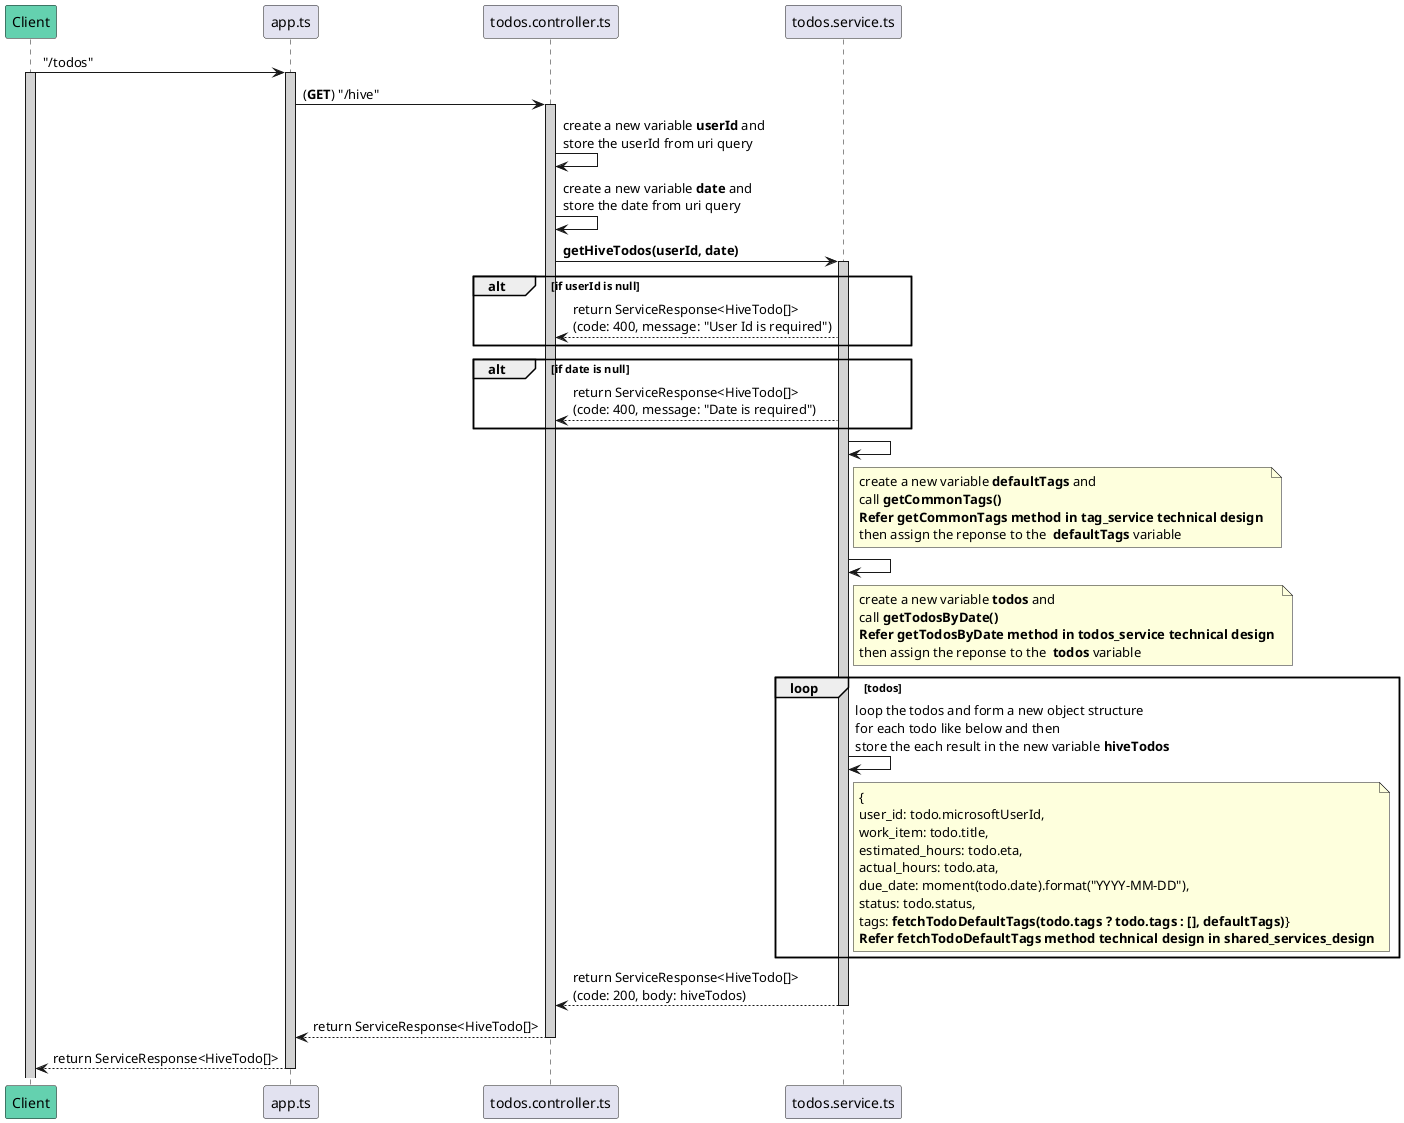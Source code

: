 @startuml getHiveTodos
participant Client #64D1AF
participant app.ts
participant todos.controller.ts
participant todos.service.ts

Client -> app.ts : "/todos"
activate Client #D3D3D3
activate app.ts #D3D3D3

app.ts -> todos.controller.ts : (**GET**) "/hive"
activate todos.controller.ts #D3D3D3

todos.controller.ts -> todos.controller.ts : create a new variable **userId** and \nstore the userId from uri query
todos.controller.ts -> todos.controller.ts : create a new variable **date** and \nstore the date from uri query
todos.controller.ts -> todos.service.ts : **getHiveTodos(userId, date)**
activate todos.service.ts #D3D3D3

alt if userId is null
    todos.controller.ts <-- todos.service.ts : return ServiceResponse<HiveTodo[]>\n(code: 400, message: "User Id is required")
end

alt if date is null
    todos.controller.ts <-- todos.service.ts : return ServiceResponse<HiveTodo[]>\n(code: 400, message: "Date is required")
end

todos.service.ts -> todos.service.ts
note right of todos.service.ts: create a new variable **defaultTags** and \ncall **getCommonTags()** \n**Refer getCommonTags method in tag_service technical design** \nthen assign the reponse to the  **defaultTags** variable

todos.service.ts -> todos.service.ts
note right of todos.service.ts: create a new variable **todos** and \ncall **getTodosByDate()** \n**Refer getTodosByDate method in todos_service technical design** \nthen assign the reponse to the  **todos** variable

loop todos
    todos.service.ts -> todos.service.ts: loop the todos and form a new object structure \nfor each todo like below and then\nstore the each result in the new variable **hiveTodos**
    note right of todos.service.ts:{ \nuser_id: todo.microsoftUserId, \nwork_item: todo.title, \nestimated_hours: todo.eta, \nactual_hours: todo.ata, \ndue_date: moment(todo.date).format("YYYY-MM-DD"), \nstatus: todo.status, \ntags: **fetchTodoDefaultTags(todo.tags ? todo.tags : [], defaultTags)**} \n**Refer fetchTodoDefaultTags method technical design in shared_services_design**
end

todos.service.ts --> todos.controller.ts: return ServiceResponse<HiveTodo[]>\n(code: 200, body: hiveTodos)
deactivate todos.service.ts

app.ts <-- todos.controller.ts: return ServiceResponse<HiveTodo[]>
deactivate todos.controller.ts

Client <-- app.ts : return ServiceResponse<HiveTodo[]>
deactivate app.ts
@enduml
